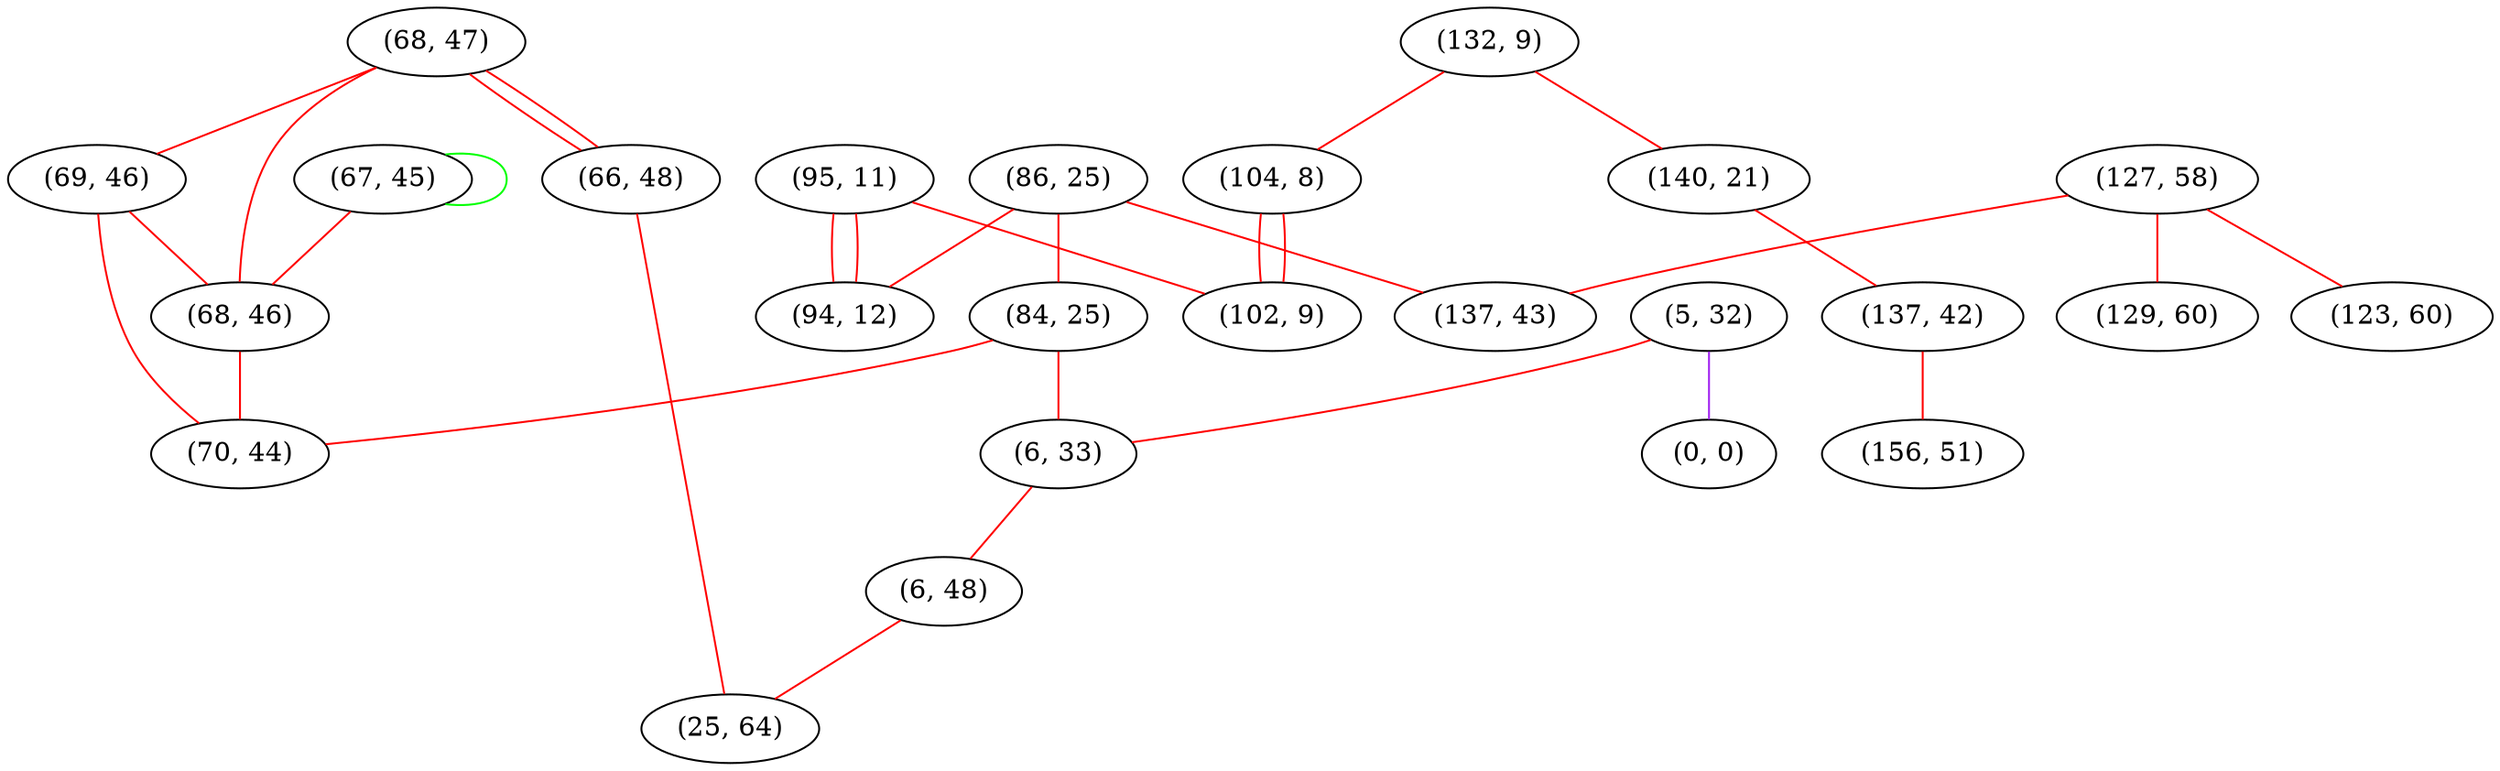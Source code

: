 graph "" {
"(95, 11)";
"(5, 32)";
"(68, 47)";
"(127, 58)";
"(69, 46)";
"(129, 60)";
"(86, 25)";
"(132, 9)";
"(123, 60)";
"(140, 21)";
"(94, 12)";
"(0, 0)";
"(84, 25)";
"(6, 33)";
"(104, 8)";
"(6, 48)";
"(66, 48)";
"(102, 9)";
"(67, 45)";
"(68, 46)";
"(137, 42)";
"(25, 64)";
"(137, 43)";
"(70, 44)";
"(156, 51)";
"(95, 11)" -- "(94, 12)"  [color=red, key=0, weight=1];
"(95, 11)" -- "(94, 12)"  [color=red, key=1, weight=1];
"(95, 11)" -- "(102, 9)"  [color=red, key=0, weight=1];
"(5, 32)" -- "(6, 33)"  [color=red, key=0, weight=1];
"(5, 32)" -- "(0, 0)"  [color=purple, key=0, weight=4];
"(68, 47)" -- "(69, 46)"  [color=red, key=0, weight=1];
"(68, 47)" -- "(66, 48)"  [color=red, key=0, weight=1];
"(68, 47)" -- "(66, 48)"  [color=red, key=1, weight=1];
"(68, 47)" -- "(68, 46)"  [color=red, key=0, weight=1];
"(127, 58)" -- "(137, 43)"  [color=red, key=0, weight=1];
"(127, 58)" -- "(123, 60)"  [color=red, key=0, weight=1];
"(127, 58)" -- "(129, 60)"  [color=red, key=0, weight=1];
"(69, 46)" -- "(70, 44)"  [color=red, key=0, weight=1];
"(69, 46)" -- "(68, 46)"  [color=red, key=0, weight=1];
"(86, 25)" -- "(94, 12)"  [color=red, key=0, weight=1];
"(86, 25)" -- "(137, 43)"  [color=red, key=0, weight=1];
"(86, 25)" -- "(84, 25)"  [color=red, key=0, weight=1];
"(132, 9)" -- "(140, 21)"  [color=red, key=0, weight=1];
"(132, 9)" -- "(104, 8)"  [color=red, key=0, weight=1];
"(140, 21)" -- "(137, 42)"  [color=red, key=0, weight=1];
"(84, 25)" -- "(70, 44)"  [color=red, key=0, weight=1];
"(84, 25)" -- "(6, 33)"  [color=red, key=0, weight=1];
"(6, 33)" -- "(6, 48)"  [color=red, key=0, weight=1];
"(104, 8)" -- "(102, 9)"  [color=red, key=0, weight=1];
"(104, 8)" -- "(102, 9)"  [color=red, key=1, weight=1];
"(6, 48)" -- "(25, 64)"  [color=red, key=0, weight=1];
"(66, 48)" -- "(25, 64)"  [color=red, key=0, weight=1];
"(67, 45)" -- "(68, 46)"  [color=red, key=0, weight=1];
"(67, 45)" -- "(67, 45)"  [color=green, key=0, weight=2];
"(68, 46)" -- "(70, 44)"  [color=red, key=0, weight=1];
"(137, 42)" -- "(156, 51)"  [color=red, key=0, weight=1];
}
